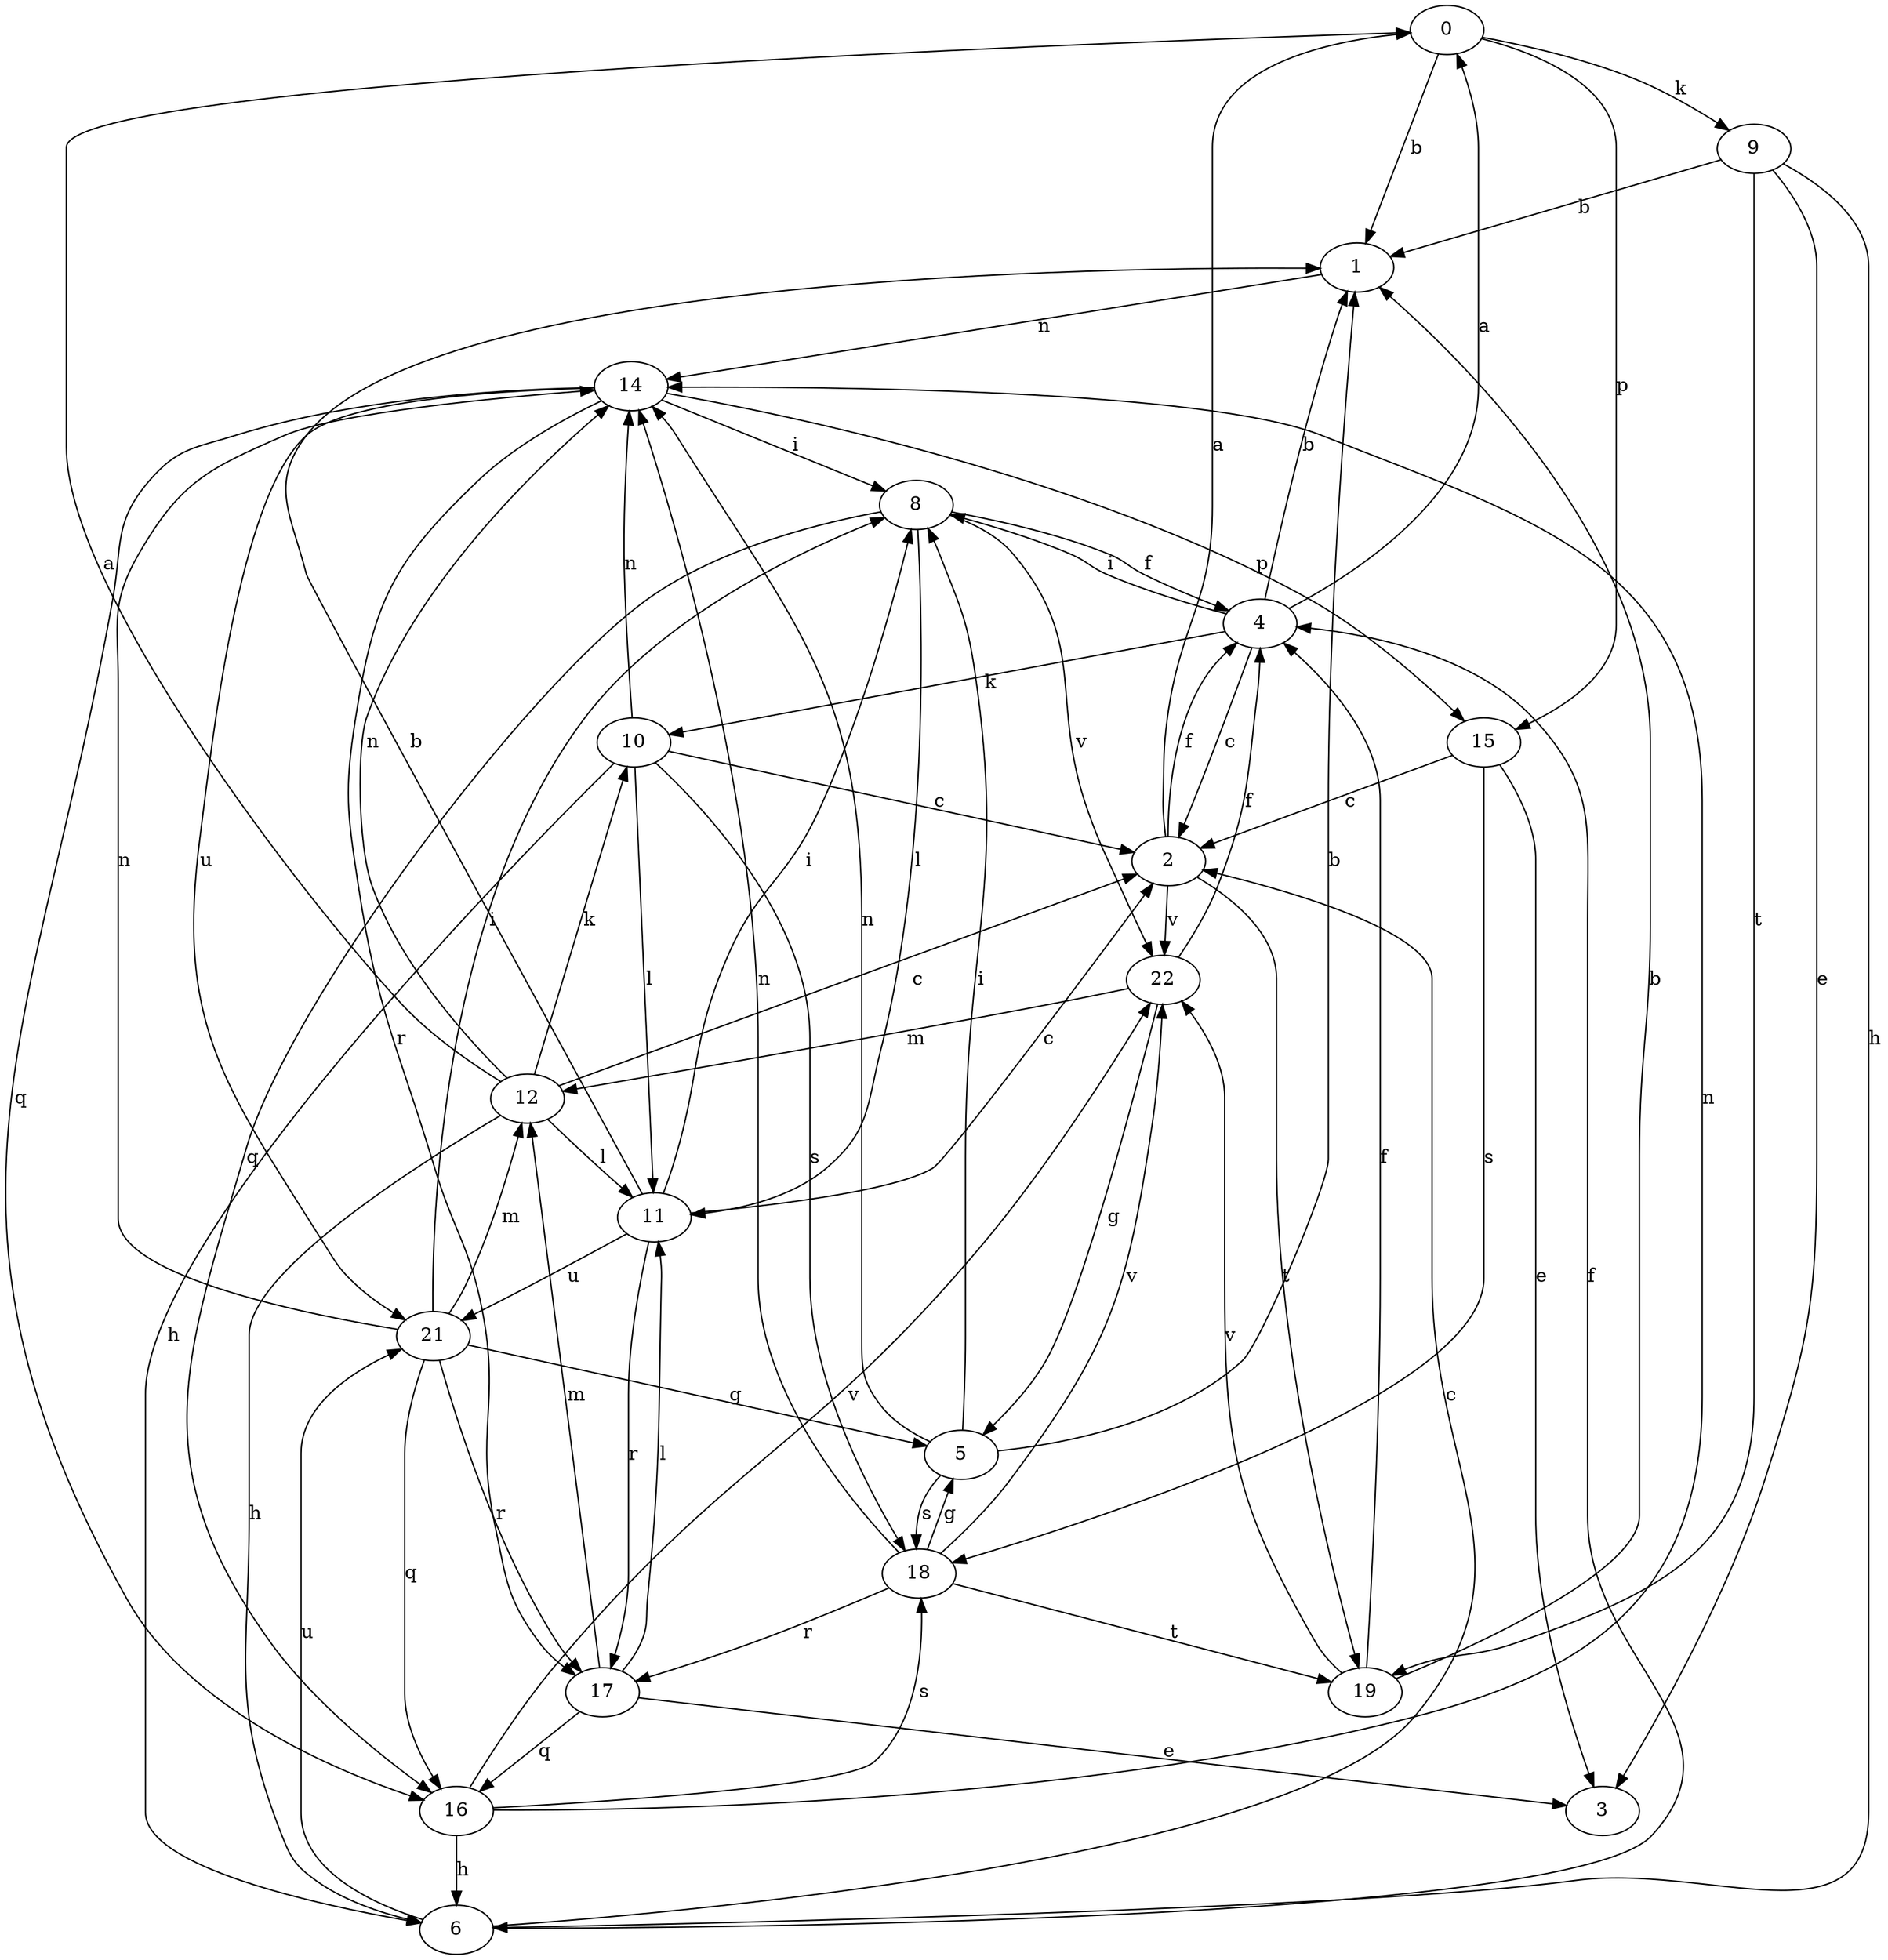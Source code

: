 strict digraph  {
0;
1;
2;
3;
4;
5;
6;
8;
9;
10;
11;
12;
14;
15;
16;
17;
18;
19;
21;
22;
0 -> 1  [label=b];
0 -> 9  [label=k];
0 -> 15  [label=p];
1 -> 14  [label=n];
2 -> 0  [label=a];
2 -> 4  [label=f];
2 -> 19  [label=t];
2 -> 22  [label=v];
4 -> 0  [label=a];
4 -> 1  [label=b];
4 -> 2  [label=c];
4 -> 8  [label=i];
4 -> 10  [label=k];
5 -> 1  [label=b];
5 -> 8  [label=i];
5 -> 14  [label=n];
5 -> 18  [label=s];
6 -> 2  [label=c];
6 -> 4  [label=f];
6 -> 21  [label=u];
8 -> 4  [label=f];
8 -> 11  [label=l];
8 -> 16  [label=q];
8 -> 22  [label=v];
9 -> 1  [label=b];
9 -> 3  [label=e];
9 -> 6  [label=h];
9 -> 19  [label=t];
10 -> 2  [label=c];
10 -> 6  [label=h];
10 -> 11  [label=l];
10 -> 14  [label=n];
10 -> 18  [label=s];
11 -> 1  [label=b];
11 -> 2  [label=c];
11 -> 8  [label=i];
11 -> 17  [label=r];
11 -> 21  [label=u];
12 -> 0  [label=a];
12 -> 2  [label=c];
12 -> 6  [label=h];
12 -> 10  [label=k];
12 -> 11  [label=l];
12 -> 14  [label=n];
14 -> 8  [label=i];
14 -> 15  [label=p];
14 -> 16  [label=q];
14 -> 17  [label=r];
14 -> 21  [label=u];
15 -> 2  [label=c];
15 -> 3  [label=e];
15 -> 18  [label=s];
16 -> 6  [label=h];
16 -> 14  [label=n];
16 -> 18  [label=s];
16 -> 22  [label=v];
17 -> 3  [label=e];
17 -> 11  [label=l];
17 -> 12  [label=m];
17 -> 16  [label=q];
18 -> 5  [label=g];
18 -> 14  [label=n];
18 -> 17  [label=r];
18 -> 19  [label=t];
18 -> 22  [label=v];
19 -> 1  [label=b];
19 -> 4  [label=f];
19 -> 22  [label=v];
21 -> 5  [label=g];
21 -> 8  [label=i];
21 -> 12  [label=m];
21 -> 14  [label=n];
21 -> 16  [label=q];
21 -> 17  [label=r];
22 -> 4  [label=f];
22 -> 5  [label=g];
22 -> 12  [label=m];
}
